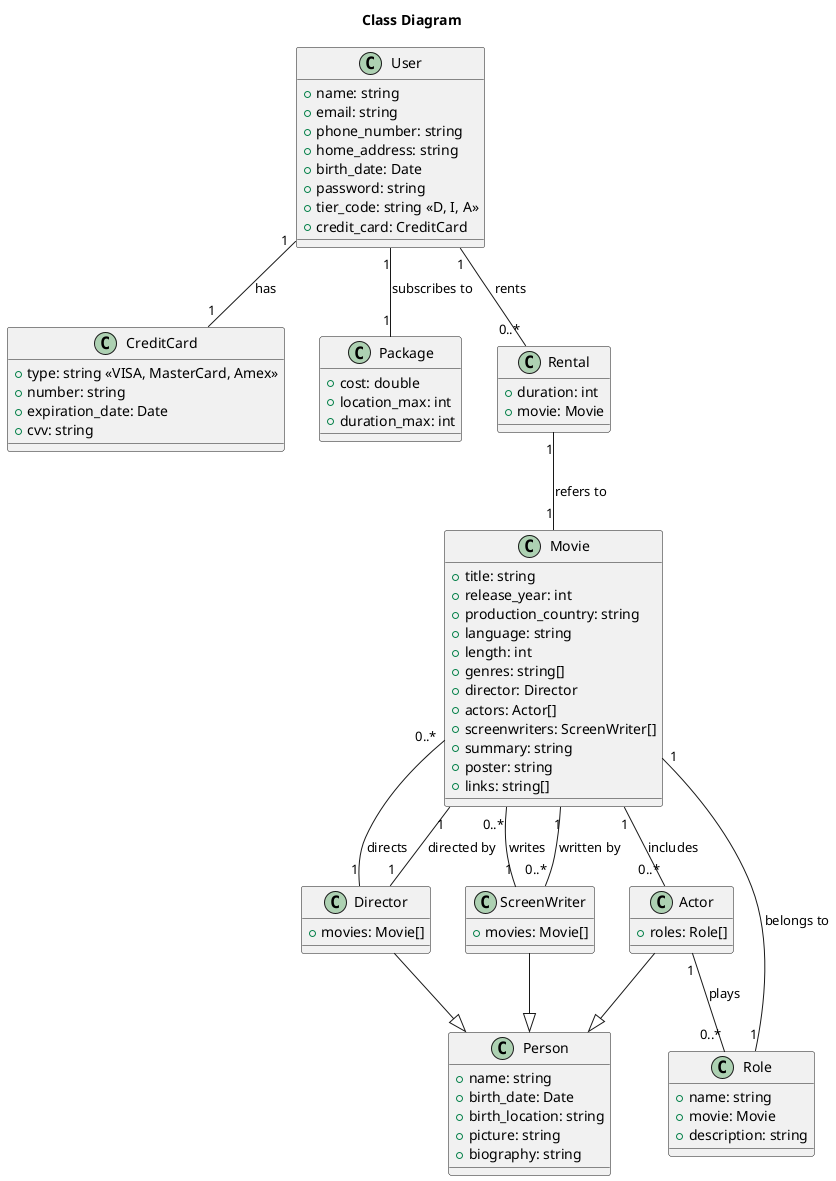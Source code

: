 @startuml class diagram
title "Class Diagram"

class User {
  +name: string
  +email: string
  +phone_number: string
  +home_address: string
  +birth_date: Date
  +password: string
  +tier_code: string <<D, I, A>>
  +credit_card: CreditCard
}

class CreditCard {
  +type: string <<VISA, MasterCard, Amex>>
  +number: string
  +expiration_date: Date
  +cvv: string
}

class Package {
  +cost: double
  +location_max: int
  +duration_max: int
}

class Rental {
  +duration: int
  +movie: Movie
}

class Movie {
  +title: string
  +release_year: int
  +production_country: string
  +language: string
  +length: int
  +genres: string[]
  +director: Director
  +actors: Actor[]
  +screenwriters: ScreenWriter[]
  +summary: string
  +poster: string
  +links: string[]
}

' The generic class Person, previously called PersonalDetails
class Person {
  +name: string
  +birth_date: Date
  +birth_location: string
  +picture: string
  +biography: string
}

' Actor, Director, and ScreenWriter now inherit Person
class Actor {
  +roles: Role[]
}

class Director {
  +movies: Movie[]
}

class ScreenWriter {
  +movies: Movie[]
}

class Role {
  +name: string
  +movie: Movie
  +description: string
}

' Inheritance relations
Actor --|> Person
Director --|> Person
ScreenWriter --|> Person

' Associations
User "1" -- "1" CreditCard : has
User "1" -- "1" Package : subscribes to
User "1" -- "0..*" Rental : rents
Rental "1" -- "1" Movie : refers to
Movie "1" -- "0..*" Actor : includes
Movie "1" -- "1" Director : directed by
Movie "1" -- "0..*" ScreenWriter : written by
Actor "1" -- "0..*" Role : plays
Role "1" -- "1" Movie : belongs to
Director "1" -- "0..*" Movie : directs
ScreenWriter "1" -- "0..*" Movie : writes

@enduml

